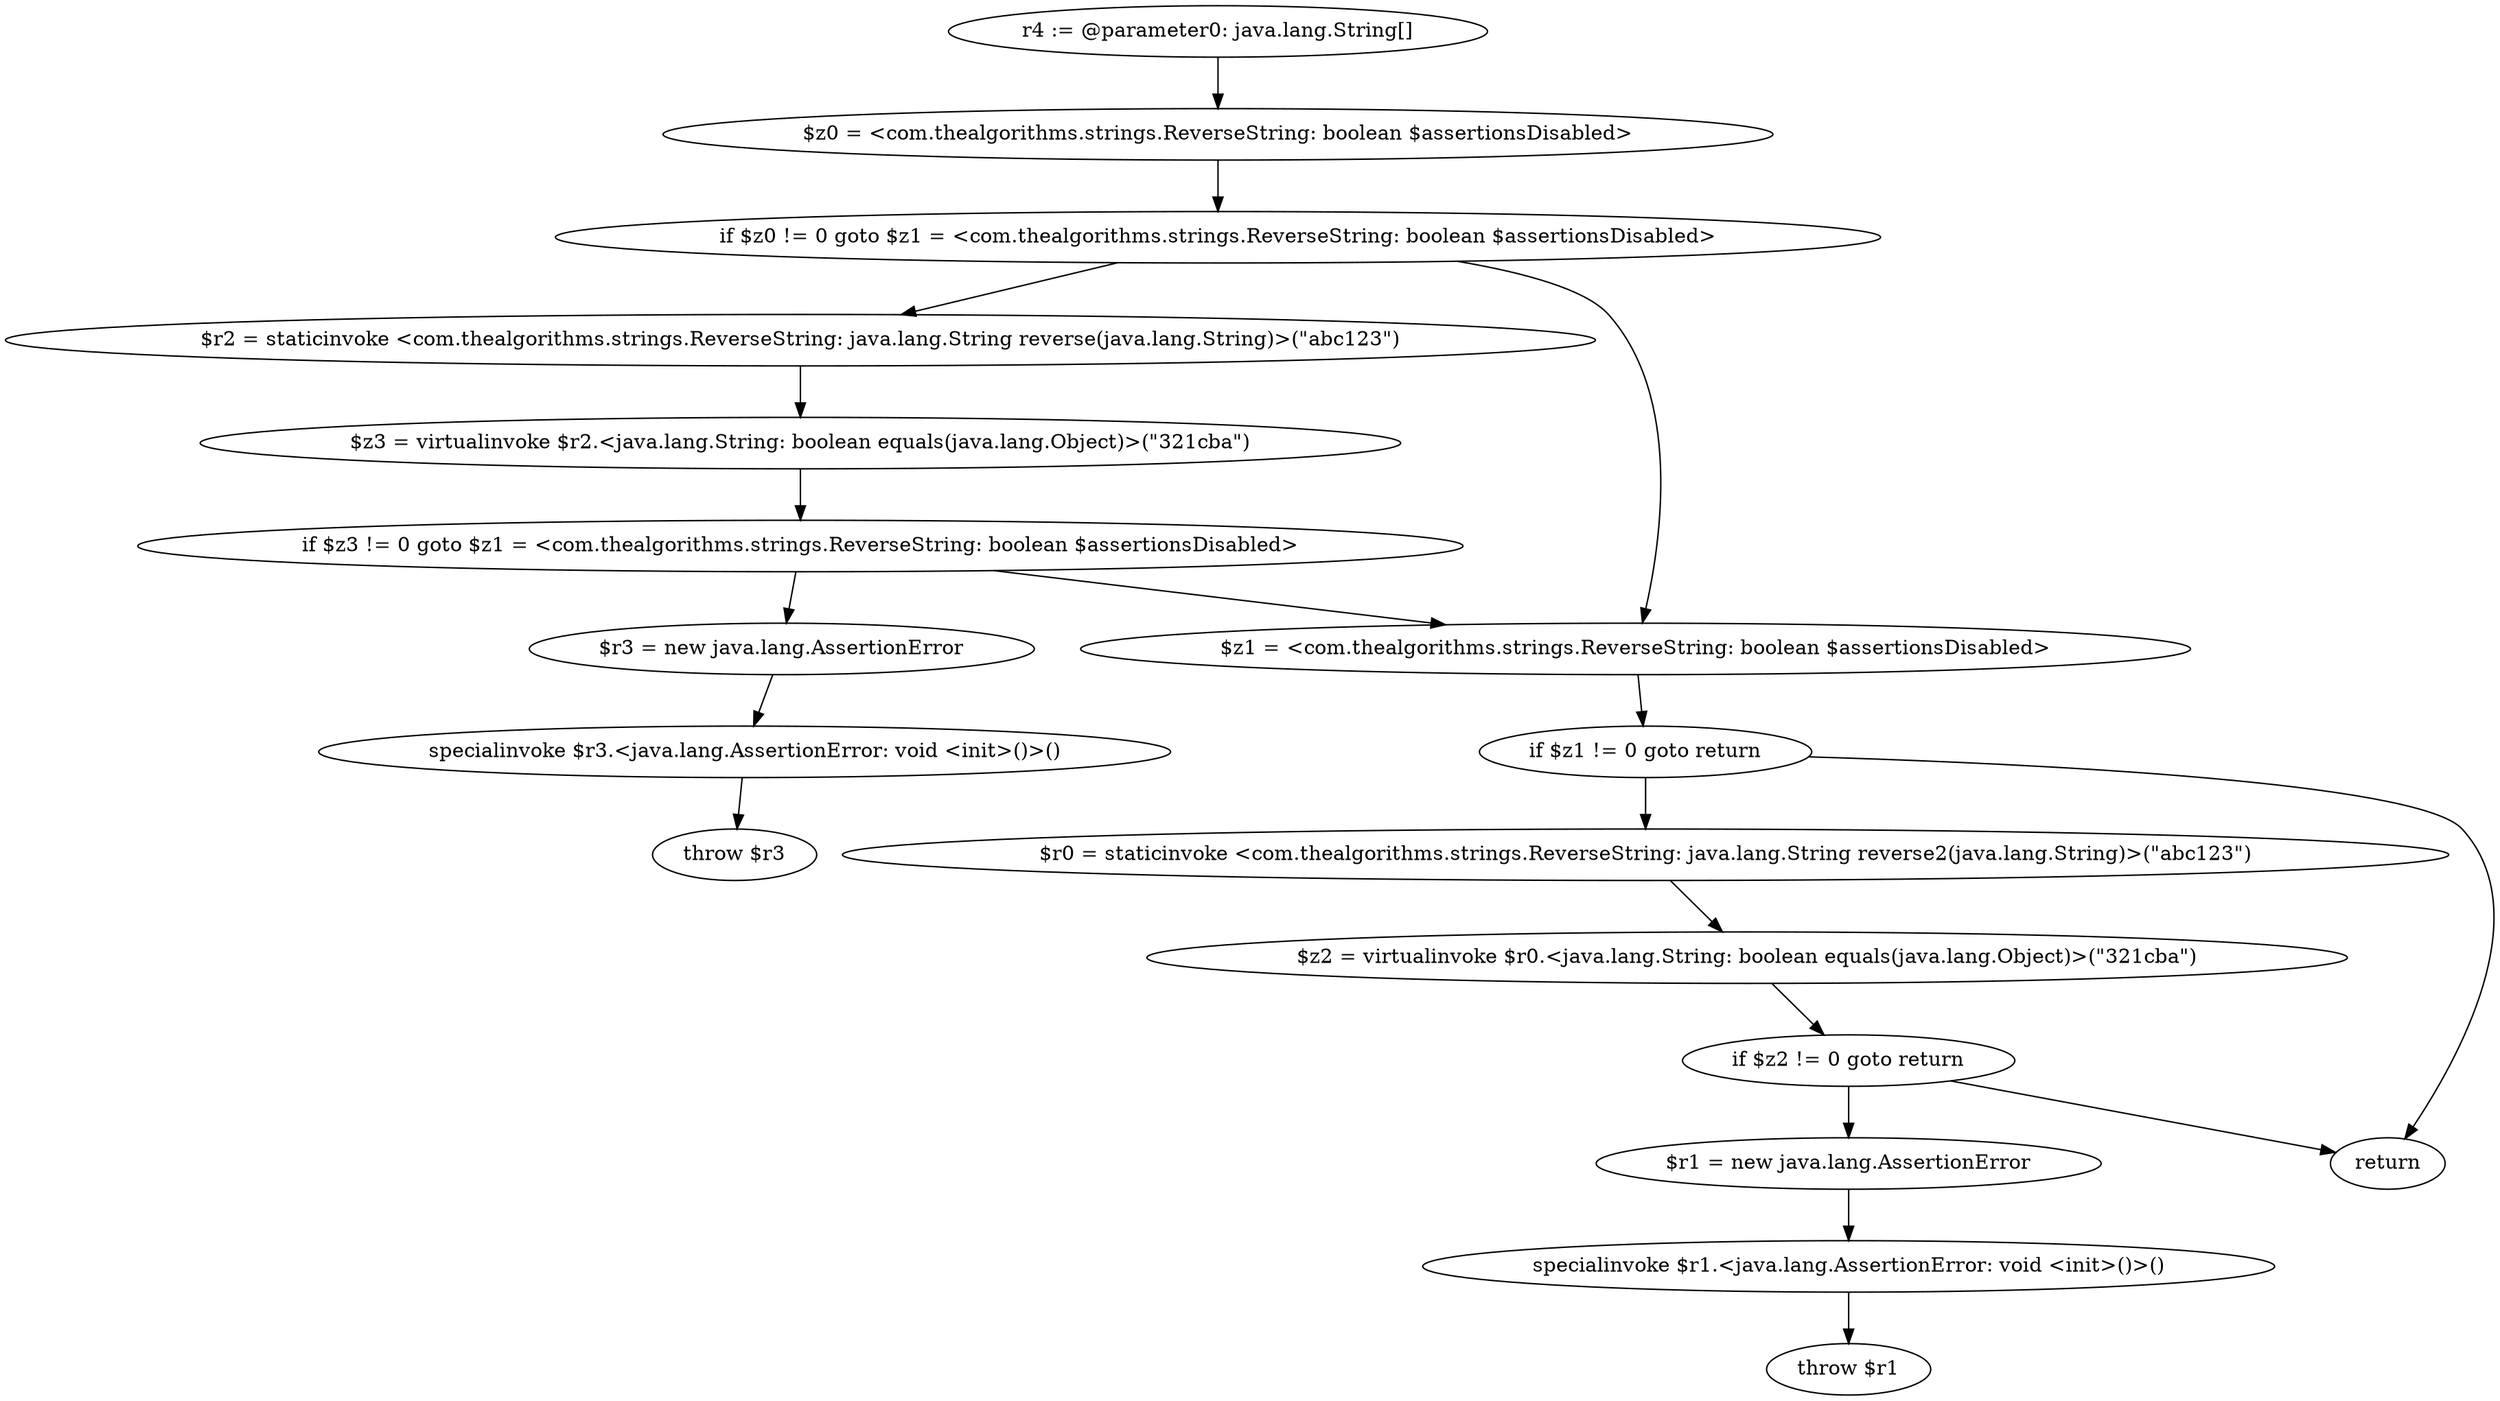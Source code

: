 digraph "unitGraph" {
    "r4 := @parameter0: java.lang.String[]"
    "$z0 = <com.thealgorithms.strings.ReverseString: boolean $assertionsDisabled>"
    "if $z0 != 0 goto $z1 = <com.thealgorithms.strings.ReverseString: boolean $assertionsDisabled>"
    "$r2 = staticinvoke <com.thealgorithms.strings.ReverseString: java.lang.String reverse(java.lang.String)>(\"abc123\")"
    "$z3 = virtualinvoke $r2.<java.lang.String: boolean equals(java.lang.Object)>(\"321cba\")"
    "if $z3 != 0 goto $z1 = <com.thealgorithms.strings.ReverseString: boolean $assertionsDisabled>"
    "$r3 = new java.lang.AssertionError"
    "specialinvoke $r3.<java.lang.AssertionError: void <init>()>()"
    "throw $r3"
    "$z1 = <com.thealgorithms.strings.ReverseString: boolean $assertionsDisabled>"
    "if $z1 != 0 goto return"
    "$r0 = staticinvoke <com.thealgorithms.strings.ReverseString: java.lang.String reverse2(java.lang.String)>(\"abc123\")"
    "$z2 = virtualinvoke $r0.<java.lang.String: boolean equals(java.lang.Object)>(\"321cba\")"
    "if $z2 != 0 goto return"
    "$r1 = new java.lang.AssertionError"
    "specialinvoke $r1.<java.lang.AssertionError: void <init>()>()"
    "throw $r1"
    "return"
    "r4 := @parameter0: java.lang.String[]"->"$z0 = <com.thealgorithms.strings.ReverseString: boolean $assertionsDisabled>";
    "$z0 = <com.thealgorithms.strings.ReverseString: boolean $assertionsDisabled>"->"if $z0 != 0 goto $z1 = <com.thealgorithms.strings.ReverseString: boolean $assertionsDisabled>";
    "if $z0 != 0 goto $z1 = <com.thealgorithms.strings.ReverseString: boolean $assertionsDisabled>"->"$r2 = staticinvoke <com.thealgorithms.strings.ReverseString: java.lang.String reverse(java.lang.String)>(\"abc123\")";
    "if $z0 != 0 goto $z1 = <com.thealgorithms.strings.ReverseString: boolean $assertionsDisabled>"->"$z1 = <com.thealgorithms.strings.ReverseString: boolean $assertionsDisabled>";
    "$r2 = staticinvoke <com.thealgorithms.strings.ReverseString: java.lang.String reverse(java.lang.String)>(\"abc123\")"->"$z3 = virtualinvoke $r2.<java.lang.String: boolean equals(java.lang.Object)>(\"321cba\")";
    "$z3 = virtualinvoke $r2.<java.lang.String: boolean equals(java.lang.Object)>(\"321cba\")"->"if $z3 != 0 goto $z1 = <com.thealgorithms.strings.ReverseString: boolean $assertionsDisabled>";
    "if $z3 != 0 goto $z1 = <com.thealgorithms.strings.ReverseString: boolean $assertionsDisabled>"->"$r3 = new java.lang.AssertionError";
    "if $z3 != 0 goto $z1 = <com.thealgorithms.strings.ReverseString: boolean $assertionsDisabled>"->"$z1 = <com.thealgorithms.strings.ReverseString: boolean $assertionsDisabled>";
    "$r3 = new java.lang.AssertionError"->"specialinvoke $r3.<java.lang.AssertionError: void <init>()>()";
    "specialinvoke $r3.<java.lang.AssertionError: void <init>()>()"->"throw $r3";
    "$z1 = <com.thealgorithms.strings.ReverseString: boolean $assertionsDisabled>"->"if $z1 != 0 goto return";
    "if $z1 != 0 goto return"->"$r0 = staticinvoke <com.thealgorithms.strings.ReverseString: java.lang.String reverse2(java.lang.String)>(\"abc123\")";
    "if $z1 != 0 goto return"->"return";
    "$r0 = staticinvoke <com.thealgorithms.strings.ReverseString: java.lang.String reverse2(java.lang.String)>(\"abc123\")"->"$z2 = virtualinvoke $r0.<java.lang.String: boolean equals(java.lang.Object)>(\"321cba\")";
    "$z2 = virtualinvoke $r0.<java.lang.String: boolean equals(java.lang.Object)>(\"321cba\")"->"if $z2 != 0 goto return";
    "if $z2 != 0 goto return"->"$r1 = new java.lang.AssertionError";
    "if $z2 != 0 goto return"->"return";
    "$r1 = new java.lang.AssertionError"->"specialinvoke $r1.<java.lang.AssertionError: void <init>()>()";
    "specialinvoke $r1.<java.lang.AssertionError: void <init>()>()"->"throw $r1";
}
